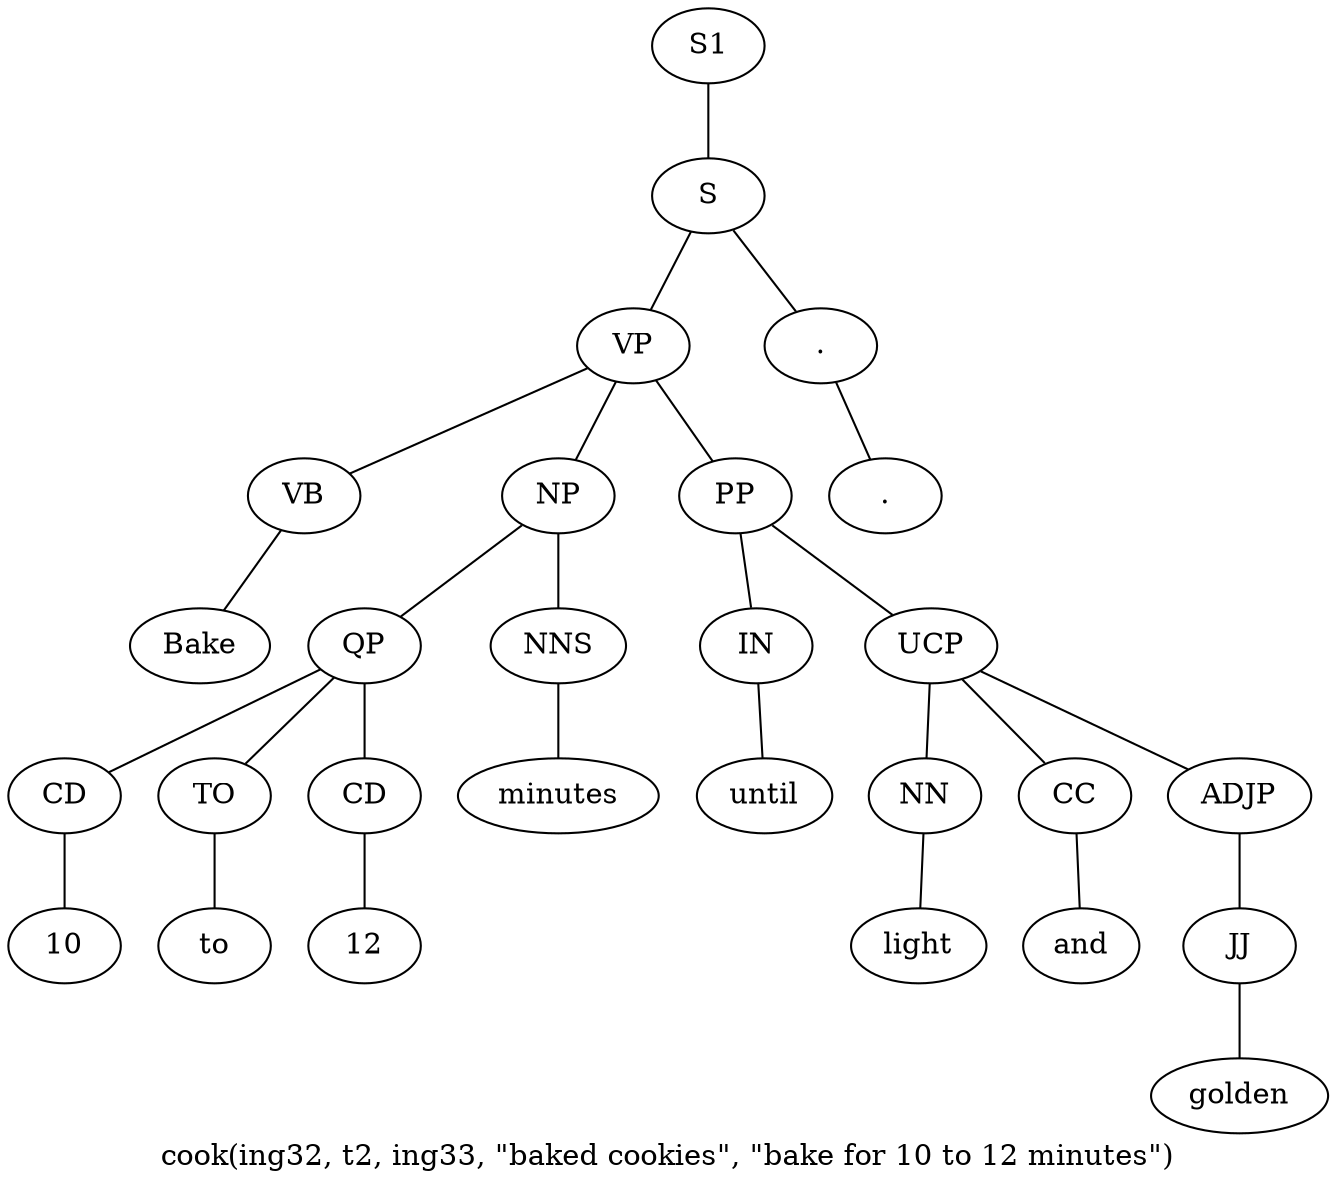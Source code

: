 graph SyntaxGraph {
	label = "cook(ing32, t2, ing33, \"baked cookies\", \"bake for 10 to 12 minutes\")";
	Node0 [label="S1"];
	Node1 [label="S"];
	Node2 [label="VP"];
	Node3 [label="VB"];
	Node4 [label="Bake"];
	Node5 [label="NP"];
	Node6 [label="QP"];
	Node7 [label="CD"];
	Node8 [label="10"];
	Node9 [label="TO"];
	Node10 [label="to"];
	Node11 [label="CD"];
	Node12 [label="12"];
	Node13 [label="NNS"];
	Node14 [label="minutes"];
	Node15 [label="PP"];
	Node16 [label="IN"];
	Node17 [label="until"];
	Node18 [label="UCP"];
	Node19 [label="NN"];
	Node20 [label="light"];
	Node21 [label="CC"];
	Node22 [label="and"];
	Node23 [label="ADJP"];
	Node24 [label="JJ"];
	Node25 [label="golden"];
	Node26 [label="."];
	Node27 [label="."];

	Node0 -- Node1;
	Node1 -- Node2;
	Node1 -- Node26;
	Node2 -- Node3;
	Node2 -- Node5;
	Node2 -- Node15;
	Node3 -- Node4;
	Node5 -- Node6;
	Node5 -- Node13;
	Node6 -- Node7;
	Node6 -- Node9;
	Node6 -- Node11;
	Node7 -- Node8;
	Node9 -- Node10;
	Node11 -- Node12;
	Node13 -- Node14;
	Node15 -- Node16;
	Node15 -- Node18;
	Node16 -- Node17;
	Node18 -- Node19;
	Node18 -- Node21;
	Node18 -- Node23;
	Node19 -- Node20;
	Node21 -- Node22;
	Node23 -- Node24;
	Node24 -- Node25;
	Node26 -- Node27;
}